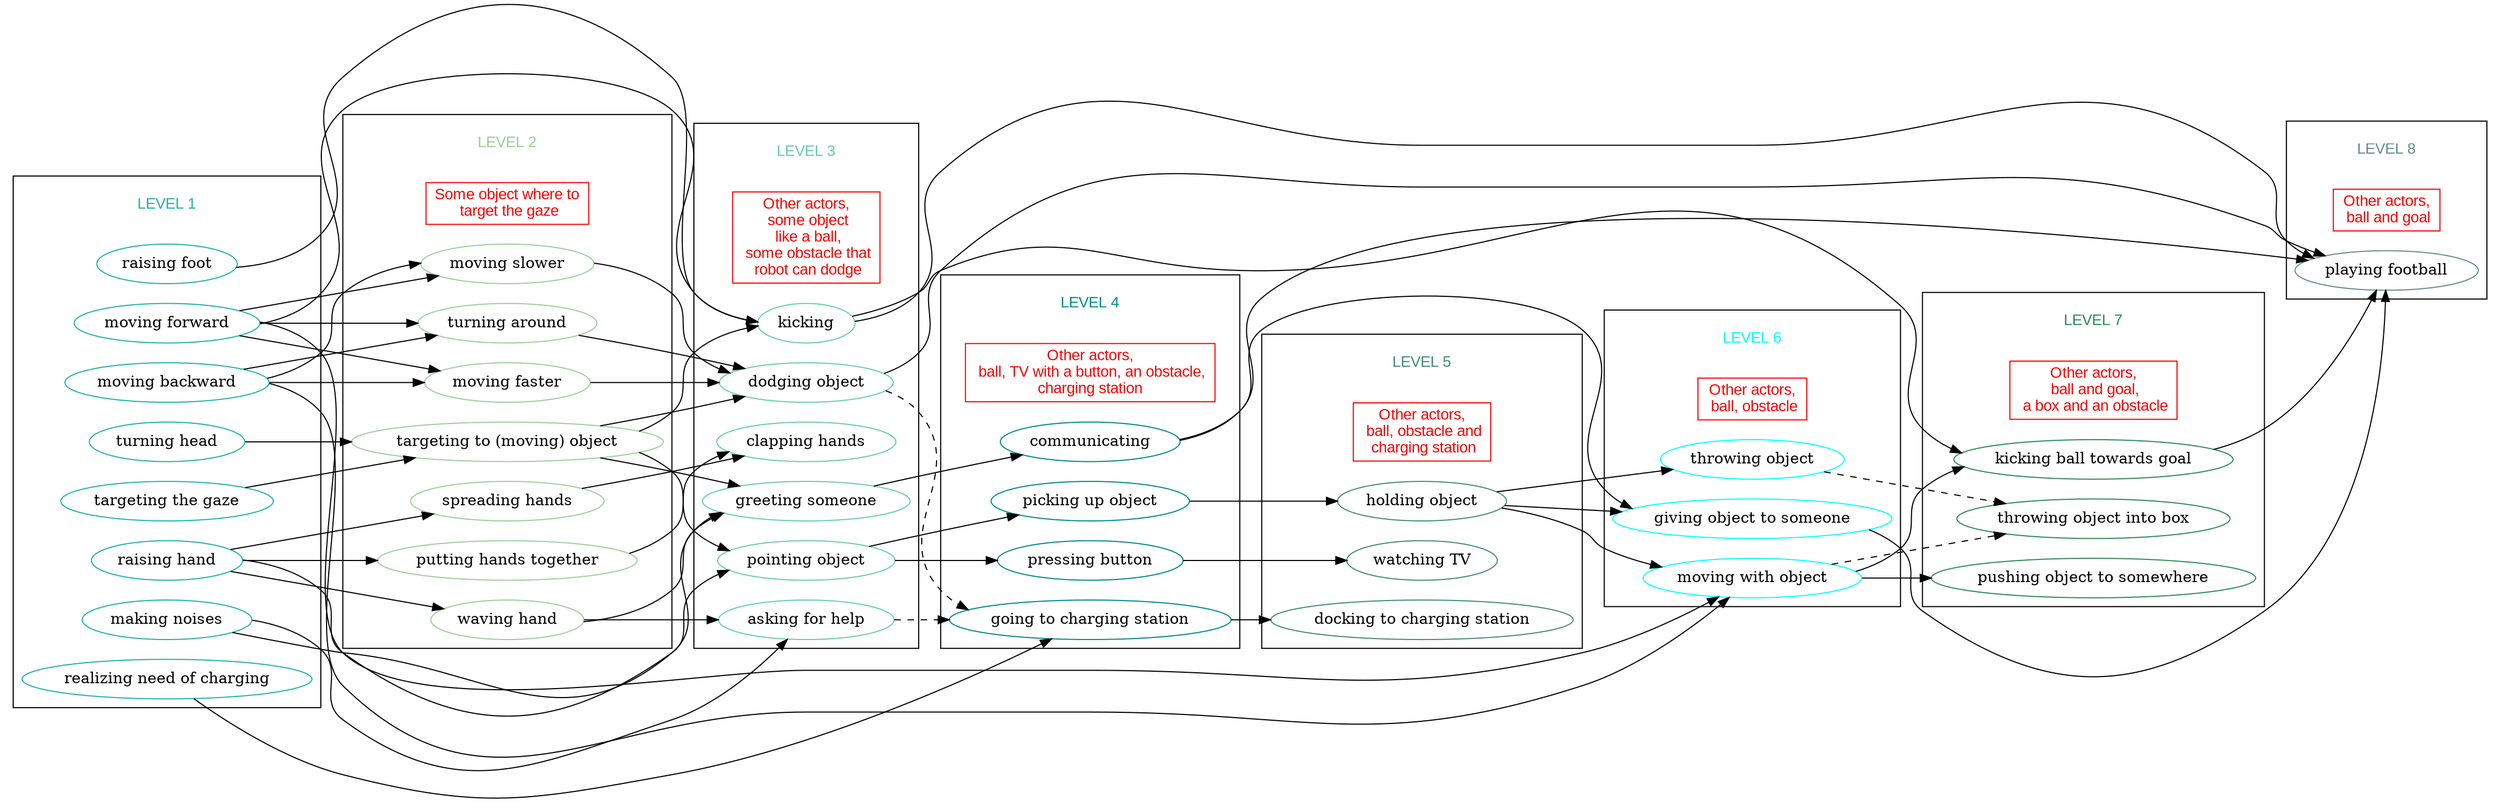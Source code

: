 digraph scenarios {
	//splines="line";
	rankdir="LR";
	graph [ordering="out"];

//arrows with black color
	
	subgraph cluster_0 {
		rankdir="LR";
		title0 [label="LEVEL 1", fontname=Arial, fontcolor=lightseagreen, shape=plaintext];
		title0;
		node [color=lightseagreen]
		
		"raising hand";
		"making noises";
		"turning head";
		"targeting the gaze";
		"raising foot";
		"moving forward";
		"moving backward";
		"realizing need of charging";
		
		{rank=same;"raising hand";"making noises";"turning head";"targeting the gaze";"raising foot";"moving forward";"moving backward";"realizing need of charging";}
	}

	subgraph cluster_1 {
		rankdir="LR";
		title1 [label="LEVEL 2", fontname=Arial, fontcolor=darkseagreen3, shape=plaintext];
		title1;
		info1 [label="Some object where to\n target the gaze" shape=box, color=red, fontcolor=red, fontname=Arial];
		info1;		
		node [color=darkseagreen3]
		
		{"raising hand"} -> "waving hand";
		{"turning head"} -> "targeting to (moving) object";
		{"targeting the gaze"} -> "targeting to (moving) object";
		{"moving forward" , "moving backward"} -> "turning around" , "moving faster" , "moving slower";
		{"raising hand"} -> "spreading hands" , "putting hands together";
		
		{rank=same;"waving hand";"targeting to (moving) object";"turning around";"moving faster";"moving slower";"spreading hands";"putting hands together";}
	}
	
	subgraph cluster_2 {
		rankdir="LR";
		title2 [label="LEVEL 3", fontname=Arial, fontcolor=aquamarine3, shape=plaintext];
		title2;
		info2 [label="Other actors,\n some object\n like a ball,\n some obstacle that\n robot can dodge" shape=box, color=red, fontcolor=red, fontname=Arial];
		info2;
		node [color=aquamarine3]		
		
		{"waving hand" , "making noises" , "targeting to (moving) object"} -> "greeting someone";
		{"spreading hands" , "putting hands together"} -> "clapping hands";
		{"raising hand" , "targeting to (moving) object"} -> "pointing object";
		{"making noises" , "waving hand"} -> "asking for help";
		{"raising foot" , "moving forward" , "targeting to (moving) object"} -> "kicking";
		{"turning around" , "moving faster" , "moving slower" , "targeting to (moving) object"} -> "dodging object";
		
		{rank=same;"greeting someone";"clapping hands";"pointing object";"asking for help";"kicking";"dodging object";}
	}
	subgraph cluster_3 {
		rankdir="LR";
		title3 [label="LEVEL 4", fontname=Arial, fontcolor=cyan4, shape=plaintext];
		title3;
		info3 [label="Other actors,\n ball, TV with a button, an obstacle,\n charging station " shape=box, color=red, fontcolor=red, fontname=Arial];
		info3;
		node [color=cyan4]
		
		{"pointing object"} -> "picking up object", "pressing button";
		{"greeting someone"} -> "communicating";
		{"dodging object", "asking for help"} -> "going to charging station" [style=dashed];
		{"realizing need of charging"} -> "going to charging station";
		
		{rank=same;"picking up object";"communicating";"going to charging station";"pressing button";}
	}
	
	subgraph cluster_4 {
		rankdir="LR";
		title4 [label="LEVEL 5", fontname=Arial, fontcolor=aquamarine4, shape=plaintext];
		title4;
		info4 [label="Other actors,\n ball, obstacle and\n charging station" shape=box, color=red, fontcolor=red, fontname=Arial];
		info4;
		node [color=aquamarine4]
		
		{"picking up object"} -> "holding object";
		{"going to charging station"} -> "docking to charging station";
		{"pressing button"} -> "watching TV";
		
		{rank=same;"holding object";"docking to charging station";"watching TV";}
	}
	
	subgraph cluster_5 {
		rankdir="LR";
		title5 [label="LEVEL 6", fontname=Arial, fontcolor=cyan, shape=plaintext];
		title5;
		info5 [label="Other actors,\n ball, obstacle" shape=box, color=red, fontcolor=red, fontname=Arial];
		info5;			
		node [color=cyan]
		
		{"holding object"}  -> "throwing object", "moving with object";
		{"moving forward" , "moving backward"} -> "moving with object";
		{"holding object" , "communicating"} -> "giving object to someone";
		
		{rank=same;"moving with object";"throwing object";"giving object to someone";}	
	}
	
	subgraph cluster_6 {
		rankdir="LR";
		title6 [label="LEVEL 7", fontname=Arial, fontcolor=seagreen, shape=plaintext];
		title6;		
		info6 [label="Other actors,\n ball and goal,\n a box and an obstacle" shape=box, color=red, fontcolor=red, fontname=Arial];
		info6;
		node [color=seagreen]

		{"throwing object"} -> "throwing object into box" [style=dashed];
		{"moving with object"} -> "throwing object into box" [style=dashed];
		{"moving with object"} -> "pushing object to somewhere";
		{"kicking" , "moving with object"} -> "kicking ball towards goal";
		
		{rank=same;"throwing object into box";"pushing object to somewhere";"kicking ball towards goal";}
	}
	
	subgraph cluster_7 {
		rankdir="LR";
		title7 [label="LEVEL 8", fontname=Arial, fontcolor=paleturquoise4, shape=plaintext];
		title7;
		info7 [label="Other actors,\n ball and goal\n" shape=box, color=red, fontcolor=red, fontname=Arial];
		info7;
		node [color=paleturquoise4]	
		
		{"kicking" , "kicking ball towards goal" , "communicating" , "dodging object" , "giving object to someone"} -> "playing football";
		
		{rank=same;"playing football";}
	}
}
